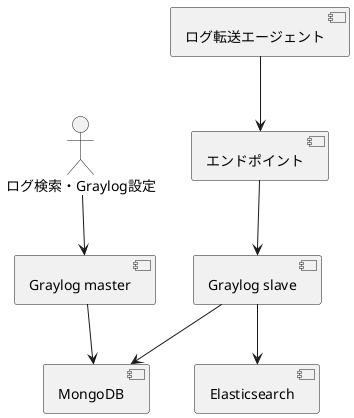 @startuml

actor "ログ検索・Graylog設定" as user

[ログ転送エージェント] -down-> [エンドポイント]

[エンドポイント] -down-> [Graylog slave]

[Graylog slave] -down-> [Elasticsearch]

user -down-> [Graylog master]

[Graylog master] -down-> [MongoDB]

[Graylog slave] -down-> [MongoDB]

@enduml
